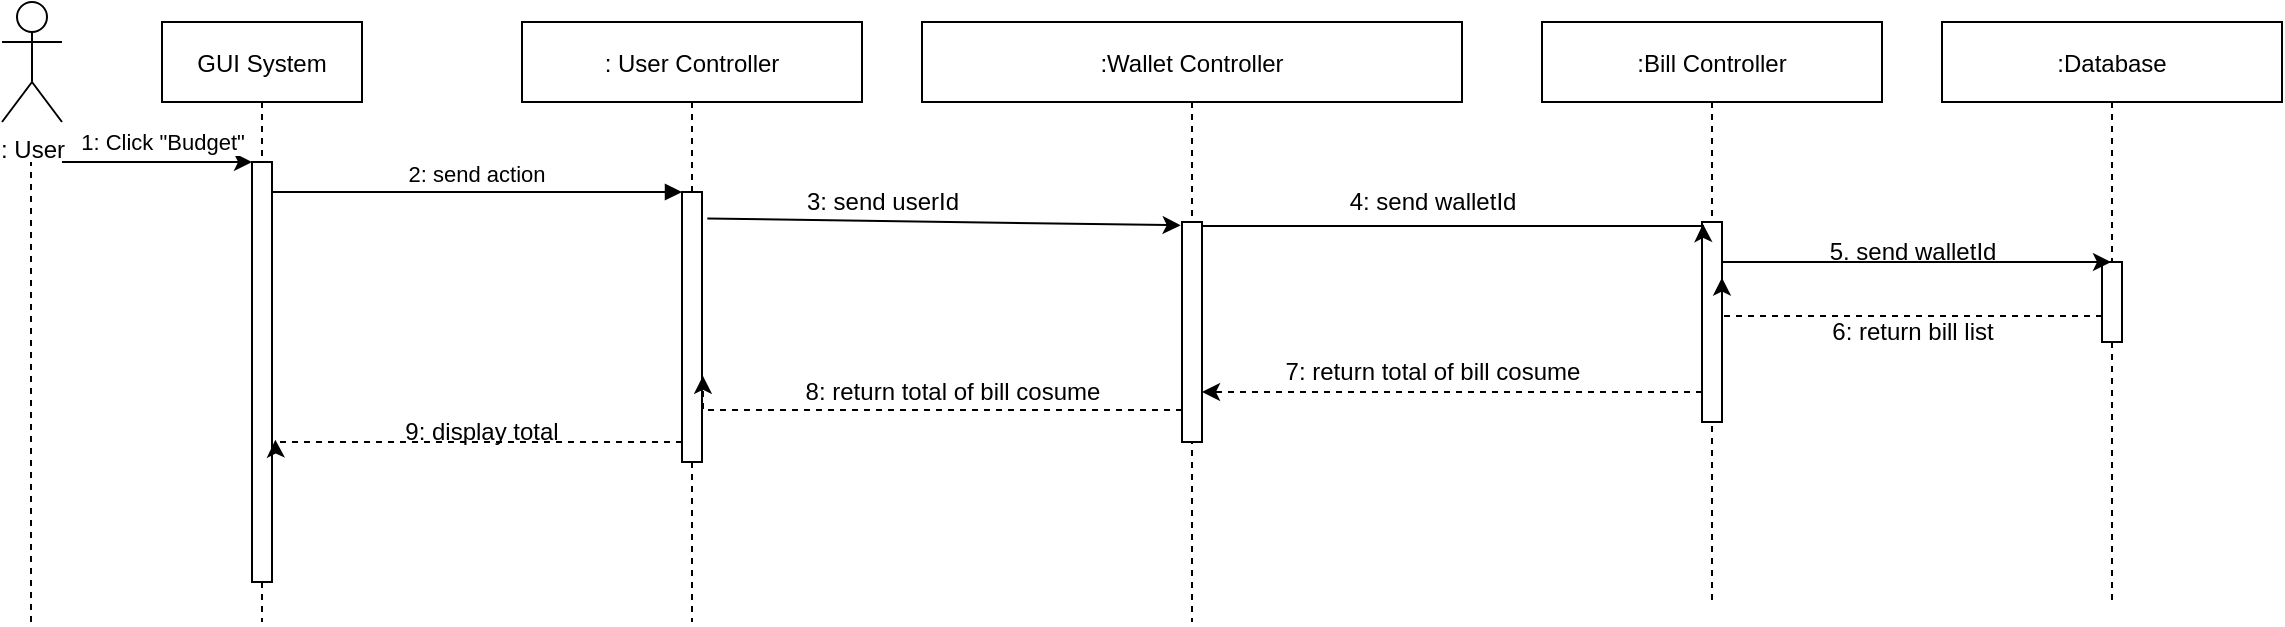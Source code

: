<mxfile version="20.3.0" type="device"><diagram id="kKXWaL9pFfEErgvLQgdJ" name="Page-1"><mxGraphModel dx="1460" dy="716" grid="1" gridSize="10" guides="1" tooltips="1" connect="1" arrows="1" fold="1" page="1" pageScale="1" pageWidth="850" pageHeight="1100" math="0" shadow="0"><root><mxCell id="0"/><mxCell id="1" parent="0"/><mxCell id="QmlBiuIGjDIzI7gC5CpC-1" value="GUI System" style="shape=umlLifeline;perimeter=lifelinePerimeter;container=1;collapsible=0;recursiveResize=0;rounded=0;shadow=0;strokeWidth=1;" vertex="1" parent="1"><mxGeometry x="120" y="80" width="100" height="300" as="geometry"/></mxCell><mxCell id="QmlBiuIGjDIzI7gC5CpC-2" value="" style="points=[];perimeter=orthogonalPerimeter;rounded=0;shadow=0;strokeWidth=1;" vertex="1" parent="QmlBiuIGjDIzI7gC5CpC-1"><mxGeometry x="45" y="70" width="10" height="210" as="geometry"/></mxCell><mxCell id="QmlBiuIGjDIzI7gC5CpC-3" value=": User Controller" style="shape=umlLifeline;perimeter=lifelinePerimeter;container=1;collapsible=0;recursiveResize=0;rounded=0;shadow=0;strokeWidth=1;" vertex="1" parent="1"><mxGeometry x="300" y="80" width="170" height="300" as="geometry"/></mxCell><mxCell id="QmlBiuIGjDIzI7gC5CpC-4" value="" style="points=[];perimeter=orthogonalPerimeter;rounded=0;shadow=0;strokeWidth=1;" vertex="1" parent="QmlBiuIGjDIzI7gC5CpC-3"><mxGeometry x="80" y="85" width="10" height="135" as="geometry"/></mxCell><mxCell id="QmlBiuIGjDIzI7gC5CpC-5" value="9: display total" style="text;html=1;strokeColor=none;fillColor=none;align=center;verticalAlign=middle;whiteSpace=wrap;rounded=0;" vertex="1" parent="QmlBiuIGjDIzI7gC5CpC-3"><mxGeometry x="-60" y="190" width="80" height="30" as="geometry"/></mxCell><mxCell id="QmlBiuIGjDIzI7gC5CpC-6" value="2: send action" style="verticalAlign=bottom;endArrow=block;entryX=0;entryY=0;shadow=0;strokeWidth=1;" edge="1" parent="1" source="QmlBiuIGjDIzI7gC5CpC-2" target="QmlBiuIGjDIzI7gC5CpC-4"><mxGeometry relative="1" as="geometry"><mxPoint x="275" y="160" as="sourcePoint"/></mxGeometry></mxCell><mxCell id="QmlBiuIGjDIzI7gC5CpC-7" value=": User" style="shape=umlActor;verticalLabelPosition=bottom;verticalAlign=top;html=1;outlineConnect=0;" vertex="1" parent="1"><mxGeometry x="40" y="70" width="30" height="60" as="geometry"/></mxCell><mxCell id="QmlBiuIGjDIzI7gC5CpC-8" value="" style="endArrow=none;dashed=1;html=1;rounded=0;" edge="1" parent="1"><mxGeometry width="50" height="50" relative="1" as="geometry"><mxPoint x="54.5" y="380" as="sourcePoint"/><mxPoint x="54.5" y="150" as="targetPoint"/></mxGeometry></mxCell><mxCell id="QmlBiuIGjDIzI7gC5CpC-9" value=":Wallet Controller" style="shape=umlLifeline;perimeter=lifelinePerimeter;container=1;collapsible=0;recursiveResize=0;rounded=0;shadow=0;strokeWidth=1;" vertex="1" parent="1"><mxGeometry x="500" y="80" width="270" height="300" as="geometry"/></mxCell><mxCell id="QmlBiuIGjDIzI7gC5CpC-10" value="" style="points=[];perimeter=orthogonalPerimeter;rounded=0;shadow=0;strokeWidth=1;" vertex="1" parent="QmlBiuIGjDIzI7gC5CpC-9"><mxGeometry x="130" y="100" width="10" height="110" as="geometry"/></mxCell><mxCell id="QmlBiuIGjDIzI7gC5CpC-37" value="7: return total of bill cosume" style="text;html=1;align=center;verticalAlign=middle;resizable=0;points=[];autosize=1;strokeColor=none;fillColor=none;" vertex="1" parent="QmlBiuIGjDIzI7gC5CpC-9"><mxGeometry x="170" y="160" width="170" height="30" as="geometry"/></mxCell><mxCell id="QmlBiuIGjDIzI7gC5CpC-12" value="" style="endArrow=classic;html=1;rounded=0;" edge="1" parent="1" target="QmlBiuIGjDIzI7gC5CpC-2"><mxGeometry width="50" height="50" relative="1" as="geometry"><mxPoint x="70" y="150" as="sourcePoint"/><mxPoint x="410" y="110" as="targetPoint"/></mxGeometry></mxCell><mxCell id="QmlBiuIGjDIzI7gC5CpC-13" value="1: Click &quot;Budget&quot;" style="edgeLabel;html=1;align=center;verticalAlign=middle;resizable=0;points=[];" vertex="1" connectable="0" parent="QmlBiuIGjDIzI7gC5CpC-12"><mxGeometry x="-0.354" y="1" relative="1" as="geometry"><mxPoint x="19" y="-9" as="offset"/></mxGeometry></mxCell><mxCell id="QmlBiuIGjDIzI7gC5CpC-14" value="" style="endArrow=classic;html=1;rounded=0;entryX=-0.067;entryY=0.015;entryDx=0;entryDy=0;entryPerimeter=0;exitX=1.267;exitY=0.098;exitDx=0;exitDy=0;exitPerimeter=0;" edge="1" parent="1" source="QmlBiuIGjDIzI7gC5CpC-4" target="QmlBiuIGjDIzI7gC5CpC-10"><mxGeometry width="50" height="50" relative="1" as="geometry"><mxPoint x="390" y="170" as="sourcePoint"/><mxPoint x="410" y="110" as="targetPoint"/></mxGeometry></mxCell><mxCell id="QmlBiuIGjDIzI7gC5CpC-15" value="3: send userId" style="text;html=1;align=center;verticalAlign=middle;resizable=0;points=[];autosize=1;strokeColor=none;fillColor=none;" vertex="1" parent="1"><mxGeometry x="430" y="155" width="100" height="30" as="geometry"/></mxCell><mxCell id="QmlBiuIGjDIzI7gC5CpC-17" value=":Database" style="shape=umlLifeline;perimeter=lifelinePerimeter;container=1;collapsible=0;recursiveResize=0;rounded=0;shadow=0;strokeWidth=1;" vertex="1" parent="1"><mxGeometry x="1010" y="80" width="170" height="290" as="geometry"/></mxCell><mxCell id="QmlBiuIGjDIzI7gC5CpC-18" value="" style="points=[];perimeter=orthogonalPerimeter;rounded=0;shadow=0;strokeWidth=1;" vertex="1" parent="QmlBiuIGjDIzI7gC5CpC-17"><mxGeometry x="80" y="120" width="10" height="40" as="geometry"/></mxCell><mxCell id="QmlBiuIGjDIzI7gC5CpC-22" style="edgeStyle=orthogonalEdgeStyle;rounded=0;orthogonalLoop=1;jettySize=auto;html=1;entryX=1.167;entryY=0.661;entryDx=0;entryDy=0;entryPerimeter=0;dashed=1;" edge="1" parent="1" source="QmlBiuIGjDIzI7gC5CpC-4" target="QmlBiuIGjDIzI7gC5CpC-2"><mxGeometry relative="1" as="geometry"><Array as="points"><mxPoint x="177" y="290"/></Array></mxGeometry></mxCell><mxCell id="QmlBiuIGjDIzI7gC5CpC-24" value=":Bill Controller" style="shape=umlLifeline;perimeter=lifelinePerimeter;container=1;collapsible=0;recursiveResize=0;rounded=0;shadow=0;strokeWidth=1;" vertex="1" parent="1"><mxGeometry x="810" y="80" width="170" height="290" as="geometry"/></mxCell><mxCell id="QmlBiuIGjDIzI7gC5CpC-25" value="" style="points=[];perimeter=orthogonalPerimeter;rounded=0;shadow=0;strokeWidth=1;" vertex="1" parent="QmlBiuIGjDIzI7gC5CpC-24"><mxGeometry x="80" y="100" width="10" height="100" as="geometry"/></mxCell><mxCell id="QmlBiuIGjDIzI7gC5CpC-26" style="edgeStyle=orthogonalEdgeStyle;rounded=0;orthogonalLoop=1;jettySize=auto;html=1;entryX=0.048;entryY=0.01;entryDx=0;entryDy=0;entryPerimeter=0;" edge="1" parent="1" source="QmlBiuIGjDIzI7gC5CpC-10" target="QmlBiuIGjDIzI7gC5CpC-25"><mxGeometry relative="1" as="geometry"><Array as="points"><mxPoint x="690" y="182"/><mxPoint x="690" y="182"/></Array></mxGeometry></mxCell><mxCell id="QmlBiuIGjDIzI7gC5CpC-27" value="" style="edgeStyle=orthogonalEdgeStyle;rounded=0;orthogonalLoop=1;jettySize=auto;html=1;" edge="1" parent="1" source="QmlBiuIGjDIzI7gC5CpC-25" target="QmlBiuIGjDIzI7gC5CpC-17"><mxGeometry relative="1" as="geometry"><Array as="points"><mxPoint x="1000" y="200"/><mxPoint x="1000" y="200"/></Array></mxGeometry></mxCell><mxCell id="QmlBiuIGjDIzI7gC5CpC-28" value="4: send walletId" style="text;html=1;align=center;verticalAlign=middle;resizable=0;points=[];autosize=1;strokeColor=none;fillColor=none;" vertex="1" parent="1"><mxGeometry x="700" y="155" width="110" height="30" as="geometry"/></mxCell><mxCell id="QmlBiuIGjDIzI7gC5CpC-29" value="5. send walletId" style="text;html=1;align=center;verticalAlign=middle;resizable=0;points=[];autosize=1;strokeColor=none;fillColor=none;" vertex="1" parent="1"><mxGeometry x="940" y="180" width="110" height="30" as="geometry"/></mxCell><mxCell id="QmlBiuIGjDIzI7gC5CpC-30" style="edgeStyle=orthogonalEdgeStyle;rounded=0;orthogonalLoop=1;jettySize=auto;html=1;entryX=1;entryY=0.278;entryDx=0;entryDy=0;entryPerimeter=0;dashed=1;" edge="1" parent="1" source="QmlBiuIGjDIzI7gC5CpC-18" target="QmlBiuIGjDIzI7gC5CpC-25"><mxGeometry relative="1" as="geometry"><Array as="points"><mxPoint x="1040" y="227"/><mxPoint x="1040" y="227"/></Array></mxGeometry></mxCell><mxCell id="QmlBiuIGjDIzI7gC5CpC-31" value="6: return bill list" style="text;html=1;strokeColor=none;fillColor=none;align=center;verticalAlign=middle;whiteSpace=wrap;rounded=0;" vertex="1" parent="1"><mxGeometry x="947.5" y="220" width="95" height="30" as="geometry"/></mxCell><mxCell id="QmlBiuIGjDIzI7gC5CpC-36" style="edgeStyle=orthogonalEdgeStyle;rounded=0;orthogonalLoop=1;jettySize=auto;html=1;dashed=1;" edge="1" parent="1" source="QmlBiuIGjDIzI7gC5CpC-25" target="QmlBiuIGjDIzI7gC5CpC-10"><mxGeometry relative="1" as="geometry"><Array as="points"><mxPoint x="860" y="265"/><mxPoint x="860" y="265"/></Array></mxGeometry></mxCell><mxCell id="QmlBiuIGjDIzI7gC5CpC-39" style="edgeStyle=orthogonalEdgeStyle;rounded=0;orthogonalLoop=1;jettySize=auto;html=1;entryX=1.048;entryY=0.681;entryDx=0;entryDy=0;entryPerimeter=0;dashed=1;" edge="1" parent="1" source="QmlBiuIGjDIzI7gC5CpC-10" target="QmlBiuIGjDIzI7gC5CpC-4"><mxGeometry relative="1" as="geometry"><Array as="points"><mxPoint x="530" y="274"/><mxPoint x="530" y="274"/></Array></mxGeometry></mxCell><mxCell id="QmlBiuIGjDIzI7gC5CpC-40" value="8: return total of bill cosume" style="text;html=1;align=center;verticalAlign=middle;resizable=0;points=[];autosize=1;strokeColor=none;fillColor=none;" vertex="1" parent="1"><mxGeometry x="430" y="250" width="170" height="30" as="geometry"/></mxCell></root></mxGraphModel></diagram></mxfile>